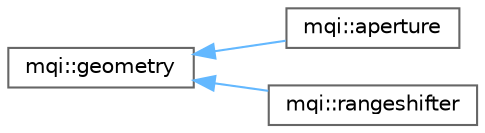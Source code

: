 digraph "Graphical Class Hierarchy"
{
 // LATEX_PDF_SIZE
  bgcolor="transparent";
  edge [fontname=Helvetica,fontsize=10,labelfontname=Helvetica,labelfontsize=10];
  node [fontname=Helvetica,fontsize=10,shape=box,height=0.2,width=0.4];
  rankdir="LR";
  Node0 [id="Node000000",label="mqi::geometry",height=0.2,width=0.4,color="grey40", fillcolor="white", style="filled",URL="$classmqi_1_1geometry.html",tooltip="An abstract base class for all geometric objects in the simulation."];
  Node0 -> Node1 [id="edge3_Node000000_Node000001",dir="back",color="steelblue1",style="solid",tooltip=" "];
  Node1 [id="Node000001",label="mqi::aperture",height=0.2,width=0.4,color="grey40", fillcolor="white", style="filled",URL="$classmqi_1_1aperture.html",tooltip="Represents a beam-shaping aperture."];
  Node0 -> Node2 [id="edge4_Node000000_Node000002",dir="back",color="steelblue1",style="solid",tooltip=" "];
  Node2 [id="Node000002",label="mqi::rangeshifter",height=0.2,width=0.4,color="grey40", fillcolor="white", style="filled",URL="$classmqi_1_1rangeshifter.html",tooltip="Represents a range shifter geometry used in radiotherapy, which can be rectangular or cylindrical."];
}
